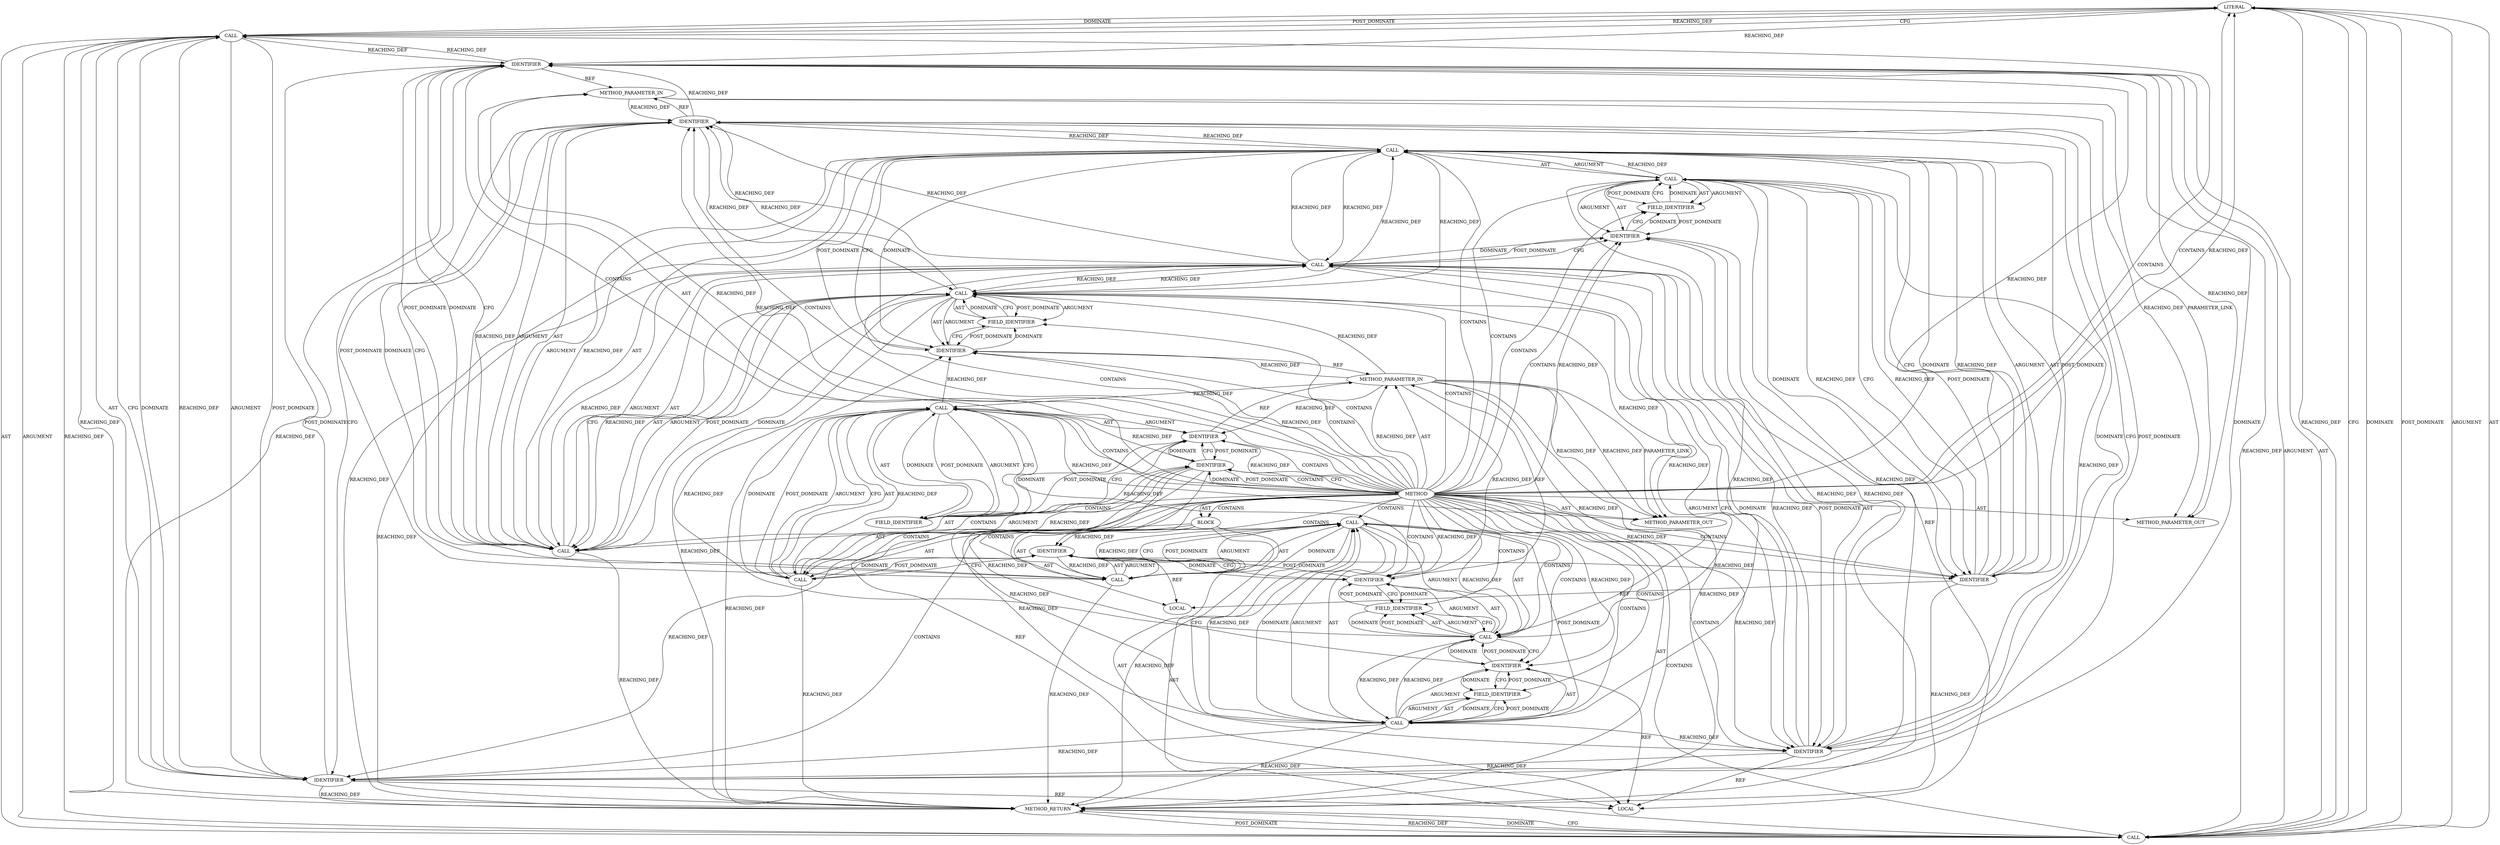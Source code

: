 digraph {
  4596 [label=LITERAL ORDER=3 ARGUMENT_INDEX=3 CODE="2" COLUMN_NUMBER=45 LINE_NUMBER=47 TYPE_FULL_NAME="int"]
  4567 [label=CALL ORDER=2 ARGUMENT_INDEX=2 CODE="walk->sg" COLUMN_NUMBER=28 METHOD_FULL_NAME="<operator>.indirectFieldAccess" LINE_NUMBER=41 TYPE_FULL_NAME="<empty>" DISPATCH_TYPE="STATIC_DISPATCH" SIGNATURE="" NAME="<operator>.indirectFieldAccess"]
  21370 [label=METHOD_PARAMETER_OUT ORDER=2 CODE="struct scatter_walk *walk" IS_VARIADIC=false COLUMN_NUMBER=51 LINE_NUMBER=39 TYPE_FULL_NAME="scatter_walk*" EVALUATION_STRATEGY="BY_VALUE" INDEX=2 NAME="walk"]
  4570 [label=LOCAL ORDER=3 CODE="int diff" COLUMN_NUMBER=6 LINE_NUMBER=42 TYPE_FULL_NAME="int" NAME="diff"]
  4572 [label=IDENTIFIER ORDER=1 ARGUMENT_INDEX=1 CODE="diff" COLUMN_NUMBER=6 LINE_NUMBER=42 TYPE_FULL_NAME="int" NAME="diff"]
  4595 [label=IDENTIFIER ORDER=1 ARGUMENT_INDEX=1 CODE="src" COLUMN_NUMBER=39 LINE_NUMBER=47 TYPE_FULL_NAME="scatterlist*" NAME="src"]
  4568 [label=IDENTIFIER ORDER=1 ARGUMENT_INDEX=1 CODE="walk" COLUMN_NUMBER=28 LINE_NUMBER=41 TYPE_FULL_NAME="scatter_walk*" NAME="walk"]
  4597 [label=METHOD_RETURN ORDER=4 CODE="RET" COLUMN_NUMBER=1 LINE_NUMBER=39 TYPE_FULL_NAME="void" EVALUATION_STRATEGY="BY_VALUE"]
  4591 [label=FIELD_IDENTIFIER ORDER=2 ARGUMENT_INDEX=2 CODE="offset" COLUMN_NUMBER=27 LINE_NUMBER=45 CANONICAL_NAME="offset"]
  4584 [label=CALL ORDER=3 ARGUMENT_INDEX=3 CODE="src->length - diff" COLUMN_NUMBER=7 METHOD_FULL_NAME="<operator>.subtraction" LINE_NUMBER=45 TYPE_FULL_NAME="<empty>" DISPATCH_TYPE="STATIC_DISPATCH" SIGNATURE="" NAME="<operator>.subtraction"]
  4566 [label=IDENTIFIER ORDER=1 ARGUMENT_INDEX=1 CODE="src" COLUMN_NUMBER=22 LINE_NUMBER=41 TYPE_FULL_NAME="scatterlist*" NAME="src"]
  4585 [label=CALL ORDER=1 ARGUMENT_INDEX=1 CODE="src->length" COLUMN_NUMBER=7 METHOD_FULL_NAME="<operator>.indirectFieldAccess" LINE_NUMBER=45 TYPE_FULL_NAME="<empty>" DISPATCH_TYPE="STATIC_DISPATCH" SIGNATURE="" NAME="<operator>.indirectFieldAccess"]
  4578 [label=IDENTIFIER ORDER=1 ARGUMENT_INDEX=1 CODE="src" COLUMN_NUMBER=28 LINE_NUMBER=42 TYPE_FULL_NAME="scatterlist*" NAME="src"]
  4562 [label=METHOD_PARAMETER_IN ORDER=2 CODE="struct scatter_walk *walk" IS_VARIADIC=false COLUMN_NUMBER=51 LINE_NUMBER=39 TYPE_FULL_NAME="scatter_walk*" EVALUATION_STRATEGY="BY_VALUE" INDEX=2 NAME="walk"]
  4579 [label=FIELD_IDENTIFIER ORDER=2 ARGUMENT_INDEX=2 CODE="offset" COLUMN_NUMBER=28 LINE_NUMBER=42 CANONICAL_NAME="offset"]
  4589 [label=CALL ORDER=4 ARGUMENT_INDEX=4 CODE="walk->offset" COLUMN_NUMBER=27 METHOD_FULL_NAME="<operator>.indirectFieldAccess" LINE_NUMBER=45 TYPE_FULL_NAME="<empty>" DISPATCH_TYPE="STATIC_DISPATCH" SIGNATURE="" NAME="<operator>.indirectFieldAccess"]
  4571 [label=CALL ORDER=4 ARGUMENT_INDEX=-1 CODE="diff = walk->offset - src->offset" COLUMN_NUMBER=6 METHOD_FULL_NAME="<operator>.assignment" LINE_NUMBER=42 TYPE_FULL_NAME="<empty>" DISPATCH_TYPE="STATIC_DISPATCH" SIGNATURE="" NAME="<operator>.assignment"]
  4582 [label=CALL ORDER=2 ARGUMENT_INDEX=2 CODE="sg_page(src)" COLUMN_NUMBER=18 METHOD_FULL_NAME="sg_page" LINE_NUMBER=44 TYPE_FULL_NAME="<empty>" DISPATCH_TYPE="STATIC_DISPATCH" SIGNATURE="" NAME="sg_page"]
  4577 [label=CALL ORDER=2 ARGUMENT_INDEX=2 CODE="src->offset" COLUMN_NUMBER=28 METHOD_FULL_NAME="<operator>.indirectFieldAccess" LINE_NUMBER=42 TYPE_FULL_NAME="<empty>" DISPATCH_TYPE="STATIC_DISPATCH" SIGNATURE="" NAME="<operator>.indirectFieldAccess"]
  4561 [label=METHOD_PARAMETER_IN ORDER=1 CODE="struct scatterlist *sg" IS_VARIADIC=false COLUMN_NUMBER=27 LINE_NUMBER=39 TYPE_FULL_NAME="scatterlist*" EVALUATION_STRATEGY="BY_VALUE" INDEX=1 NAME="sg"]
  4565 [label=CALL ORDER=2 ARGUMENT_INDEX=-1 CODE="*src = walk->sg" COLUMN_NUMBER=21 METHOD_FULL_NAME="<operator>.assignment" LINE_NUMBER=41 TYPE_FULL_NAME="<empty>" DISPATCH_TYPE="STATIC_DISPATCH" SIGNATURE="" NAME="<operator>.assignment"]
  4581 [label=IDENTIFIER ORDER=1 ARGUMENT_INDEX=1 CODE="sg" COLUMN_NUMBER=14 LINE_NUMBER=44 TYPE_FULL_NAME="scatterlist*" NAME="sg"]
  4594 [label=CALL ORDER=2 ARGUMENT_INDEX=2 CODE="sg_next(src)" COLUMN_NUMBER=31 METHOD_FULL_NAME="sg_next" LINE_NUMBER=47 TYPE_FULL_NAME="<empty>" DISPATCH_TYPE="STATIC_DISPATCH" SIGNATURE="" NAME="sg_next"]
  4580 [label=CALL ORDER=5 ARGUMENT_INDEX=-1 CODE="sg_set_page(sg, sg_page(src),
		    src->length - diff, walk->offset)" COLUMN_NUMBER=2 METHOD_FULL_NAME="sg_set_page" LINE_NUMBER=44 TYPE_FULL_NAME="<empty>" DISPATCH_TYPE="STATIC_DISPATCH" SIGNATURE="" NAME="sg_set_page"]
  4576 [label=FIELD_IDENTIFIER ORDER=2 ARGUMENT_INDEX=2 CODE="offset" COLUMN_NUMBER=13 LINE_NUMBER=42 CANONICAL_NAME="offset"]
  4592 [label=CALL ORDER=6 ARGUMENT_INDEX=-1 CODE="scatterwalk_crypto_chain(sg, sg_next(src), 2)" COLUMN_NUMBER=2 METHOD_FULL_NAME="scatterwalk_crypto_chain" LINE_NUMBER=47 TYPE_FULL_NAME="<empty>" DISPATCH_TYPE="STATIC_DISPATCH" SIGNATURE="" NAME="scatterwalk_crypto_chain"]
  4563 [label=BLOCK ORDER=3 ARGUMENT_INDEX=-1 CODE="{
	struct scatterlist *src = walk->sg;
	int diff = walk->offset - src->offset;

	sg_set_page(sg, sg_page(src),
		    src->length - diff, walk->offset);

	scatterwalk_crypto_chain(sg, sg_next(src), 2);
}" COLUMN_NUMBER=1 LINE_NUMBER=40 TYPE_FULL_NAME="void"]
  4583 [label=IDENTIFIER ORDER=1 ARGUMENT_INDEX=1 CODE="src" COLUMN_NUMBER=26 LINE_NUMBER=44 TYPE_FULL_NAME="scatterlist*" NAME="src"]
  21369 [label=METHOD_PARAMETER_OUT ORDER=1 CODE="struct scatterlist *sg" IS_VARIADIC=false COLUMN_NUMBER=27 LINE_NUMBER=39 TYPE_FULL_NAME="scatterlist*" EVALUATION_STRATEGY="BY_VALUE" INDEX=1 NAME="sg"]
  4574 [label=CALL ORDER=1 ARGUMENT_INDEX=1 CODE="walk->offset" COLUMN_NUMBER=13 METHOD_FULL_NAME="<operator>.indirectFieldAccess" LINE_NUMBER=42 TYPE_FULL_NAME="<empty>" DISPATCH_TYPE="STATIC_DISPATCH" SIGNATURE="" NAME="<operator>.indirectFieldAccess"]
  4575 [label=IDENTIFIER ORDER=1 ARGUMENT_INDEX=1 CODE="walk" COLUMN_NUMBER=13 LINE_NUMBER=42 TYPE_FULL_NAME="scatter_walk*" NAME="walk"]
  4569 [label=FIELD_IDENTIFIER ORDER=2 ARGUMENT_INDEX=2 CODE="sg" COLUMN_NUMBER=28 LINE_NUMBER=41 CANONICAL_NAME="sg"]
  4588 [label=IDENTIFIER ORDER=2 ARGUMENT_INDEX=2 CODE="diff" COLUMN_NUMBER=21 LINE_NUMBER=45 TYPE_FULL_NAME="int" NAME="diff"]
  4586 [label=IDENTIFIER ORDER=1 ARGUMENT_INDEX=1 CODE="src" COLUMN_NUMBER=7 LINE_NUMBER=45 TYPE_FULL_NAME="scatterlist*" NAME="src"]
  4593 [label=IDENTIFIER ORDER=1 ARGUMENT_INDEX=1 CODE="sg" COLUMN_NUMBER=27 LINE_NUMBER=47 TYPE_FULL_NAME="scatterlist*" NAME="sg"]
  4587 [label=FIELD_IDENTIFIER ORDER=2 ARGUMENT_INDEX=2 CODE="length" COLUMN_NUMBER=7 LINE_NUMBER=45 CANONICAL_NAME="length"]
  4564 [label=LOCAL ORDER=1 CODE="struct scatterlist* src" COLUMN_NUMBER=21 LINE_NUMBER=41 TYPE_FULL_NAME="scatterlist*" NAME="src"]
  4590 [label=IDENTIFIER ORDER=1 ARGUMENT_INDEX=1 CODE="walk" COLUMN_NUMBER=27 LINE_NUMBER=45 TYPE_FULL_NAME="scatter_walk*" NAME="walk"]
  4560 [label=METHOD COLUMN_NUMBER=1 LINE_NUMBER=39 COLUMN_NUMBER_END=1 IS_EXTERNAL=false SIGNATURE="void chain_to_walk (scatterlist*,scatter_walk*)" NAME="chain_to_walk" AST_PARENT_TYPE="TYPE_DECL" AST_PARENT_FULL_NAME="tls_device_fallback.c:<global>" ORDER=1 CODE="static void chain_to_walk(struct scatterlist *sg, struct scatter_walk *walk)
{
	struct scatterlist *src = walk->sg;
	int diff = walk->offset - src->offset;

	sg_set_page(sg, sg_page(src),
		    src->length - diff, walk->offset);

	scatterwalk_crypto_chain(sg, sg_next(src), 2);
}" FULL_NAME="chain_to_walk" LINE_NUMBER_END=48 FILENAME="tls_device_fallback.c"]
  4573 [label=CALL ORDER=2 ARGUMENT_INDEX=2 CODE="walk->offset - src->offset" COLUMN_NUMBER=13 METHOD_FULL_NAME="<operator>.subtraction" LINE_NUMBER=42 TYPE_FULL_NAME="<empty>" DISPATCH_TYPE="STATIC_DISPATCH" SIGNATURE="" NAME="<operator>.subtraction"]
  4581 -> 4583 [label=DOMINATE ]
  4579 -> 4577 [label=DOMINATE ]
  4560 -> 4590 [label=REACHING_DEF VARIABLE=""]
  4571 -> 4581 [label=DOMINATE ]
  4574 -> 4576 [label=POST_DOMINATE ]
  4574 -> 4578 [label=DOMINATE ]
  4580 -> 4584 [label=AST ]
  4579 -> 4577 [label=CFG ]
  4571 -> 4597 [label=REACHING_DEF VARIABLE="diff = walk->offset - src->offset"]
  4596 -> 4594 [label=POST_DOMINATE ]
  4592 -> 4597 [label=REACHING_DEF VARIABLE="scatterwalk_crypto_chain(sg, sg_next(src), 2)"]
  4560 -> 4567 [label=CONTAINS ]
  4560 -> 4593 [label=CONTAINS ]
  4586 -> 4587 [label=CFG ]
  4573 -> 4577 [label=AST ]
  4566 -> 4577 [label=REACHING_DEF VARIABLE="src"]
  4588 -> 4584 [label=CFG ]
  4589 -> 4584 [label=REACHING_DEF VARIABLE="walk->offset"]
  4560 -> 4579 [label=CONTAINS ]
  4574 -> 4578 [label=CFG ]
  4567 -> 4565 [label=DOMINATE ]
  4560 -> 4563 [label=CONTAINS ]
  4585 -> 4588 [label=CFG ]
  4592 -> 4596 [label=POST_DOMINATE ]
  4560 -> 4569 [label=CONTAINS ]
  4567 -> 4565 [label=CFG ]
  4591 -> 4589 [label=DOMINATE ]
  4595 -> 4594 [label=DOMINATE ]
  4582 -> 4584 [label=REACHING_DEF VARIABLE="sg_page(src)"]
  4573 -> 4571 [label=CFG ]
  4588 -> 4585 [label=REACHING_DEF VARIABLE="diff"]
  4584 -> 4590 [label=CFG ]
  4594 -> 4597 [label=REACHING_DEF VARIABLE="sg_next(src)"]
  4567 -> 4590 [label=REACHING_DEF VARIABLE="walk->sg"]
  4584 -> 4581 [label=REACHING_DEF VARIABLE="src->length - diff"]
  4589 -> 4591 [label=POST_DOMINATE ]
  4560 -> 4578 [label=CONTAINS ]
  4562 -> 4589 [label=REACHING_DEF VARIABLE="walk"]
  4585 -> 4586 [label=AST ]
  4560 -> 4585 [label=CONTAINS ]
  4587 -> 4586 [label=POST_DOMINATE ]
  4593 -> 4597 [label=REACHING_DEF VARIABLE="sg"]
  4581 -> 4561 [label=REF ]
  4567 -> 4566 [label=REACHING_DEF VARIABLE="walk->sg"]
  4594 -> 4592 [label=REACHING_DEF VARIABLE="sg_next(src)"]
  4560 -> 4580 [label=CONTAINS ]
  4573 -> 4577 [label=POST_DOMINATE ]
  4560 -> 4596 [label=CONTAINS ]
  4575 -> 4572 [label=POST_DOMINATE ]
  4596 -> 4592 [label=REACHING_DEF VARIABLE="2"]
  4588 -> 4597 [label=REACHING_DEF VARIABLE="diff"]
  4577 -> 4583 [label=REACHING_DEF VARIABLE="src->offset"]
  4561 -> 21369 [label=PARAMETER_LINK ]
  4560 -> 4573 [label=CONTAINS ]
  4585 -> 4586 [label=ARGUMENT ]
  4565 -> 4572 [label=CFG ]
  4565 -> 4566 [label=AST ]
  4589 -> 4581 [label=REACHING_DEF VARIABLE="walk->offset"]
  4580 -> 4582 [label=AST ]
  4567 -> 4569 [label=AST ]
  4560 -> 4595 [label=REACHING_DEF VARIABLE=""]
  4592 -> 4594 [label=AST ]
  4565 -> 4572 [label=DOMINATE ]
  4589 -> 4580 [label=DOMINATE ]
  4565 -> 4567 [label=POST_DOMINATE ]
  4571 -> 4573 [label=POST_DOMINATE ]
  4565 -> 4566 [label=ARGUMENT ]
  4590 -> 4591 [label=DOMINATE ]
  4560 -> 4566 [label=CONTAINS ]
  4563 -> 4571 [label=AST ]
  4592 -> 4596 [label=ARGUMENT ]
  4592 -> 4593 [label=ARGUMENT ]
  4560 -> 4568 [label=REACHING_DEF VARIABLE=""]
  4582 -> 4583 [label=POST_DOMINATE ]
  4573 -> 4572 [label=REACHING_DEF VARIABLE="walk->offset - src->offset"]
  4586 -> 4564 [label=REF ]
  4580 -> 4593 [label=CFG ]
  4591 -> 4590 [label=POST_DOMINATE ]
  4560 -> 4566 [label=CFG ]
  4587 -> 4585 [label=CFG ]
  4572 -> 4588 [label=REACHING_DEF VARIABLE="diff"]
  4588 -> 4584 [label=DOMINATE ]
  4565 -> 4567 [label=AST ]
  4579 -> 4578 [label=POST_DOMINATE ]
  4595 -> 4593 [label=POST_DOMINATE ]
  4578 -> 4579 [label=DOMINATE ]
  4560 -> 4587 [label=CONTAINS ]
  4560 -> 4590 [label=CONTAINS ]
  4563 -> 4570 [label=AST ]
  4560 -> 4591 [label=CONTAINS ]
  4581 -> 4582 [label=REACHING_DEF VARIABLE="sg"]
  4571 -> 4573 [label=ARGUMENT ]
  4584 -> 4585 [label=AST ]
  4575 -> 4562 [label=REF ]
  4590 -> 4584 [label=POST_DOMINATE ]
  4588 -> 4585 [label=POST_DOMINATE ]
  4585 -> 4587 [label=AST ]
  4588 -> 4584 [label=REACHING_DEF VARIABLE="diff"]
  4589 -> 4591 [label=ARGUMENT ]
  4596 -> 4593 [label=REACHING_DEF VARIABLE="2"]
  4560 -> 4583 [label=CONTAINS ]
  4560 -> 4568 [label=CONTAINS ]
  4577 -> 4574 [label=REACHING_DEF VARIABLE="src->offset"]
  4560 -> 4593 [label=REACHING_DEF VARIABLE=""]
  4585 -> 4588 [label=DOMINATE ]
  4592 -> 4597 [label=DOMINATE ]
  4587 -> 4585 [label=DOMINATE ]
  4584 -> 4590 [label=DOMINATE ]
  4562 -> 4575 [label=REACHING_DEF VARIABLE="walk"]
  4560 -> 4588 [label=REACHING_DEF VARIABLE=""]
  4580 -> 4581 [label=ARGUMENT ]
  4581 -> 4583 [label=CFG ]
  4595 -> 4594 [label=REACHING_DEF VARIABLE="src"]
  4594 -> 4595 [label=ARGUMENT ]
  4560 -> 4563 [label=AST ]
  4574 -> 4576 [label=AST ]
  4583 -> 4582 [label=CFG ]
  4565 -> 4567 [label=ARGUMENT ]
  4567 -> 4569 [label=POST_DOMINATE ]
  4560 -> 4578 [label=REACHING_DEF VARIABLE=""]
  4560 -> 4586 [label=REACHING_DEF VARIABLE=""]
  4593 -> 4595 [label=DOMINATE ]
  4574 -> 4573 [label=REACHING_DEF VARIABLE="walk->offset"]
  4562 -> 4597 [label=REACHING_DEF VARIABLE="walk"]
  4577 -> 4595 [label=REACHING_DEF VARIABLE="src->offset"]
  4562 -> 21370 [label=REACHING_DEF VARIABLE="walk"]
  4562 -> 21370 [label=REACHING_DEF VARIABLE="walk"]
  4593 -> 21369 [label=REACHING_DEF VARIABLE="sg"]
  4580 -> 4593 [label=DOMINATE ]
  4589 -> 4582 [label=REACHING_DEF VARIABLE="walk->offset"]
  4577 -> 4579 [label=POST_DOMINATE ]
  4576 -> 4575 [label=POST_DOMINATE ]
  4566 -> 4568 [label=DOMINATE ]
  4577 -> 4579 [label=ARGUMENT ]
  4581 -> 4589 [label=REACHING_DEF VARIABLE="sg"]
  4583 -> 4585 [label=REACHING_DEF VARIABLE="src"]
  4569 -> 4567 [label=CFG ]
  4560 -> 4586 [label=CONTAINS ]
  4580 -> 4584 [label=ARGUMENT ]
  4590 -> 4591 [label=CFG ]
  4580 -> 4589 [label=AST ]
  4560 -> 4588 [label=CONTAINS ]
  4585 -> 4595 [label=REACHING_DEF VARIABLE="src->length"]
  4577 -> 4586 [label=REACHING_DEF VARIABLE="src->offset"]
  4571 -> 4572 [label=AST ]
  4591 -> 4589 [label=CFG ]
  4567 -> 4569 [label=ARGUMENT ]
  4582 -> 4589 [label=REACHING_DEF VARIABLE="sg_page(src)"]
  4582 -> 4581 [label=REACHING_DEF VARIABLE="sg_page(src)"]
  4593 -> 4580 [label=POST_DOMINATE ]
  4563 -> 4592 [label=AST ]
  4595 -> 4594 [label=CFG ]
  4561 -> 4581 [label=REACHING_DEF VARIABLE="sg"]
  4572 -> 4570 [label=REF ]
  4567 -> 4575 [label=REACHING_DEF VARIABLE="walk->sg"]
  4560 -> 4561 [label=REACHING_DEF VARIABLE=""]
  4586 -> 4587 [label=DOMINATE ]
  4560 -> 4562 [label=AST ]
  4560 -> 21369 [label=AST ]
  4562 -> 4590 [label=REACHING_DEF VARIABLE="walk"]
  4560 -> 4575 [label=REACHING_DEF VARIABLE=""]
  4576 -> 4574 [label=CFG ]
  4563 -> 4565 [label=AST ]
  4589 -> 4590 [label=ARGUMENT ]
  4582 -> 4597 [label=REACHING_DEF VARIABLE="sg_page(src)"]
  4572 -> 4575 [label=DOMINATE ]
  4595 -> 4564 [label=REF ]
  4573 -> 4574 [label=AST ]
  4560 -> 4574 [label=CONTAINS ]
  4592 -> 4593 [label=AST ]
  4597 -> 4592 [label=POST_DOMINATE ]
  4560 -> 4582 [label=CONTAINS ]
  4560 -> 4561 [label=AST ]
  4584 -> 4588 [label=AST ]
  4584 -> 4588 [label=ARGUMENT ]
  4568 -> 4566 [label=POST_DOMINATE ]
  4574 -> 4577 [label=REACHING_DEF VARIABLE="walk->offset"]
  4560 -> 4572 [label=CONTAINS ]
  4581 -> 4571 [label=POST_DOMINATE ]
  4589 -> 4591 [label=AST ]
  4577 -> 4573 [label=CFG ]
  4577 -> 4579 [label=AST ]
  4582 -> 4586 [label=CFG ]
  4571 -> 4581 [label=CFG ]
  4596 -> 4594 [label=REACHING_DEF VARIABLE="2"]
  4574 -> 4575 [label=ARGUMENT ]
  4596 -> 4592 [label=CFG ]
  4594 -> 4596 [label=CFG ]
  4560 -> 4577 [label=CONTAINS ]
  4561 -> 21369 [label=REACHING_DEF VARIABLE="sg"]
  4560 -> 4581 [label=REACHING_DEF VARIABLE=""]
  4572 -> 4571 [label=REACHING_DEF VARIABLE="diff"]
  4560 -> 4595 [label=CONTAINS ]
  4562 -> 21370 [label=PARAMETER_LINK ]
  4578 -> 4574 [label=POST_DOMINATE ]
  4592 -> 4597 [label=CFG ]
  4567 -> 4597 [label=REACHING_DEF VARIABLE="walk->sg"]
  4585 -> 4587 [label=ARGUMENT ]
  4584 -> 4589 [label=REACHING_DEF VARIABLE="src->length - diff"]
  4560 -> 4594 [label=CONTAINS ]
  4582 -> 4583 [label=AST ]
  4594 -> 4595 [label=POST_DOMINATE ]
  4560 -> 4562 [label=REACHING_DEF VARIABLE=""]
  4567 -> 4568 [label=ARGUMENT ]
  4574 -> 4590 [label=REACHING_DEF VARIABLE="walk->offset"]
  4582 -> 4580 [label=REACHING_DEF VARIABLE="sg_page(src)"]
  4572 -> 4575 [label=CFG ]
  4589 -> 4597 [label=REACHING_DEF VARIABLE="walk->offset"]
  4566 -> 4564 [label=REF ]
  4562 -> 4568 [label=REACHING_DEF VARIABLE="walk"]
  4582 -> 4586 [label=DOMINATE ]
  4577 -> 4597 [label=REACHING_DEF VARIABLE="src->offset"]
  4585 -> 4597 [label=REACHING_DEF VARIABLE="src->length"]
  4584 -> 4585 [label=ARGUMENT ]
  4574 -> 4589 [label=REACHING_DEF VARIABLE="walk->offset"]
  4594 -> 4596 [label=DOMINATE ]
  4560 -> 4597 [label=AST ]
  4573 -> 4577 [label=ARGUMENT ]
  4566 -> 4565 [label=REACHING_DEF VARIABLE="src"]
  4578 -> 4564 [label=REF ]
  4582 -> 4583 [label=ARGUMENT ]
  4578 -> 4579 [label=CFG ]
  4573 -> 4571 [label=DOMINATE ]
  4568 -> 4569 [label=CFG ]
  4568 -> 4562 [label=REF ]
  4583 -> 4582 [label=DOMINATE ]
  4568 -> 4569 [label=DOMINATE ]
  4583 -> 4586 [label=REACHING_DEF VARIABLE="src"]
  4577 -> 4578 [label=AST ]
  4596 -> 4592 [label=DOMINATE ]
  4592 -> 4596 [label=AST ]
  4584 -> 4582 [label=REACHING_DEF VARIABLE="src->length - diff"]
  4572 -> 4565 [label=POST_DOMINATE ]
  4565 -> 4597 [label=REACHING_DEF VARIABLE="*src = walk->sg"]
  4571 -> 4572 [label=ARGUMENT ]
  4576 -> 4574 [label=DOMINATE ]
  4589 -> 4590 [label=AST ]
  4560 -> 4566 [label=DOMINATE ]
  4583 -> 4581 [label=POST_DOMINATE ]
  4583 -> 4564 [label=REF ]
  4573 -> 4597 [label=REACHING_DEF VARIABLE="walk->offset - src->offset"]
  4571 -> 4573 [label=AST ]
  4588 -> 4570 [label=REF ]
  4569 -> 4568 [label=POST_DOMINATE ]
  4580 -> 4589 [label=ARGUMENT ]
  4566 -> 4583 [label=REACHING_DEF VARIABLE="src"]
  4594 -> 4595 [label=AST ]
  4567 -> 21370 [label=REACHING_DEF VARIABLE="walk->sg"]
  4577 -> 4573 [label=REACHING_DEF VARIABLE="src->offset"]
  4585 -> 4588 [label=REACHING_DEF VARIABLE="src->length"]
  4566 -> 4560 [label=POST_DOMINATE ]
  4562 -> 4567 [label=REACHING_DEF VARIABLE="walk"]
  4585 -> 4584 [label=REACHING_DEF VARIABLE="src->length"]
  4580 -> 4597 [label=REACHING_DEF VARIABLE="sg_set_page(sg, sg_page(src),
		    src->length - diff, walk->offset)"]
  4581 -> 4584 [label=REACHING_DEF VARIABLE="sg"]
  4560 -> 4589 [label=CONTAINS ]
  4577 -> 4578 [label=ARGUMENT ]
  4560 -> 4571 [label=CONTAINS ]
  4569 -> 4567 [label=DOMINATE ]
  4574 -> 4576 [label=ARGUMENT ]
  4577 -> 4573 [label=DOMINATE ]
  4560 -> 4576 [label=CONTAINS ]
  4589 -> 4580 [label=CFG ]
  4575 -> 4576 [label=CFG ]
  4574 -> 4575 [label=AST ]
  4586 -> 4582 [label=POST_DOMINATE ]
  4567 -> 4568 [label=AST ]
  4594 -> 4593 [label=REACHING_DEF VARIABLE="sg_next(src)"]
  4593 -> 4592 [label=REACHING_DEF VARIABLE="sg"]
  4585 -> 4587 [label=POST_DOMINATE ]
  4560 -> 4575 [label=CONTAINS ]
  4592 -> 4594 [label=ARGUMENT ]
  4580 -> 4581 [label=AST ]
  4560 -> 4584 [label=CONTAINS ]
  4593 -> 4594 [label=REACHING_DEF VARIABLE="sg"]
  4560 -> 21370 [label=AST ]
  4593 -> 4561 [label=REF ]
  4560 -> 4596 [label=REACHING_DEF VARIABLE=""]
  4563 -> 4580 [label=AST ]
  4560 -> 4565 [label=CONTAINS ]
  4581 -> 4593 [label=REACHING_DEF VARIABLE="sg"]
  4590 -> 4562 [label=REF ]
  4583 -> 4595 [label=REACHING_DEF VARIABLE="src"]
  4581 -> 4580 [label=REACHING_DEF VARIABLE="sg"]
  4584 -> 4597 [label=REACHING_DEF VARIABLE="src->length - diff"]
  4589 -> 4580 [label=REACHING_DEF VARIABLE="walk->offset"]
  4580 -> 4589 [label=POST_DOMINATE ]
  4583 -> 4582 [label=REACHING_DEF VARIABLE="src"]
  4562 -> 4574 [label=REACHING_DEF VARIABLE="walk"]
  4573 -> 4571 [label=REACHING_DEF VARIABLE="walk->offset - src->offset"]
  4584 -> 4580 [label=REACHING_DEF VARIABLE="src->length - diff"]
  4563 -> 4564 [label=AST ]
  4566 -> 4578 [label=REACHING_DEF VARIABLE="src"]
  4580 -> 4582 [label=ARGUMENT ]
  4595 -> 4597 [label=REACHING_DEF VARIABLE="src"]
  4575 -> 4576 [label=DOMINATE ]
  4560 -> 4581 [label=CONTAINS ]
  4560 -> 4592 [label=CONTAINS ]
  4589 -> 21370 [label=REACHING_DEF VARIABLE="walk->offset"]
  4584 -> 4588 [label=POST_DOMINATE ]
  4573 -> 4574 [label=ARGUMENT ]
  4567 -> 4565 [label=REACHING_DEF VARIABLE="walk->sg"]
  4593 -> 4595 [label=CFG ]
  4560 -> 4583 [label=REACHING_DEF VARIABLE=""]
  4566 -> 4568 [label=CFG ]
}
